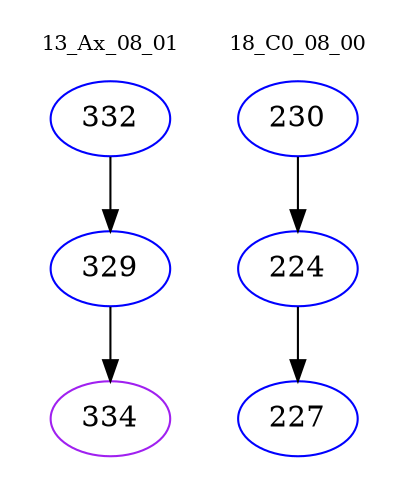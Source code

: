 digraph{
subgraph cluster_0 {
color = white
label = "13_Ax_08_01";
fontsize=10;
T0_332 [label="332", color="blue"]
T0_332 -> T0_329 [color="black"]
T0_329 [label="329", color="blue"]
T0_329 -> T0_334 [color="black"]
T0_334 [label="334", color="purple"]
}
subgraph cluster_1 {
color = white
label = "18_C0_08_00";
fontsize=10;
T1_230 [label="230", color="blue"]
T1_230 -> T1_224 [color="black"]
T1_224 [label="224", color="blue"]
T1_224 -> T1_227 [color="black"]
T1_227 [label="227", color="blue"]
}
}
